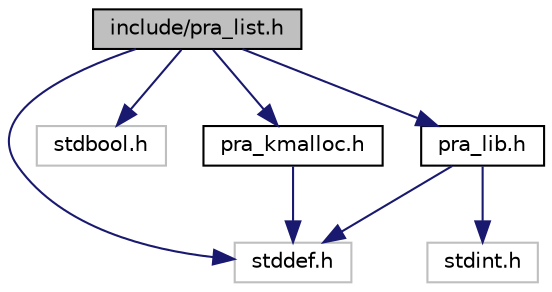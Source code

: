 digraph "include/pra_list.h"
{
 // LATEX_PDF_SIZE
  bgcolor="transparent";
  edge [fontname="Helvetica",fontsize="10",labelfontname="Helvetica",labelfontsize="10"];
  node [fontname="Helvetica",fontsize="10",shape=record];
  Node1 [label="include/pra_list.h",height=0.2,width=0.4,color="black", fillcolor="grey75", style="filled", fontcolor="black",tooltip="Implementation of a dynamically sized array list."];
  Node1 -> Node2 [color="midnightblue",fontsize="10",style="solid",fontname="Helvetica"];
  Node2 [label="stddef.h",height=0.2,width=0.4,color="grey75",tooltip=" "];
  Node1 -> Node3 [color="midnightblue",fontsize="10",style="solid",fontname="Helvetica"];
  Node3 [label="stdbool.h",height=0.2,width=0.4,color="grey75",tooltip=" "];
  Node1 -> Node4 [color="midnightblue",fontsize="10",style="solid",fontname="Helvetica"];
  Node4 [label="pra_lib.h",height=0.2,width=0.4,color="black",URL="$pra__lib_8h.html",tooltip="Standard library functions implementation."];
  Node4 -> Node5 [color="midnightblue",fontsize="10",style="solid",fontname="Helvetica"];
  Node5 [label="stdint.h",height=0.2,width=0.4,color="grey75",tooltip=" "];
  Node4 -> Node2 [color="midnightblue",fontsize="10",style="solid",fontname="Helvetica"];
  Node1 -> Node6 [color="midnightblue",fontsize="10",style="solid",fontname="Helvetica"];
  Node6 [label="pra_kmalloc.h",height=0.2,width=0.4,color="black",URL="$pra__kmalloc_8h.html",tooltip="Functionality of a kernel memory allocator used for kernel code."];
  Node6 -> Node2 [color="midnightblue",fontsize="10",style="solid",fontname="Helvetica"];
}
